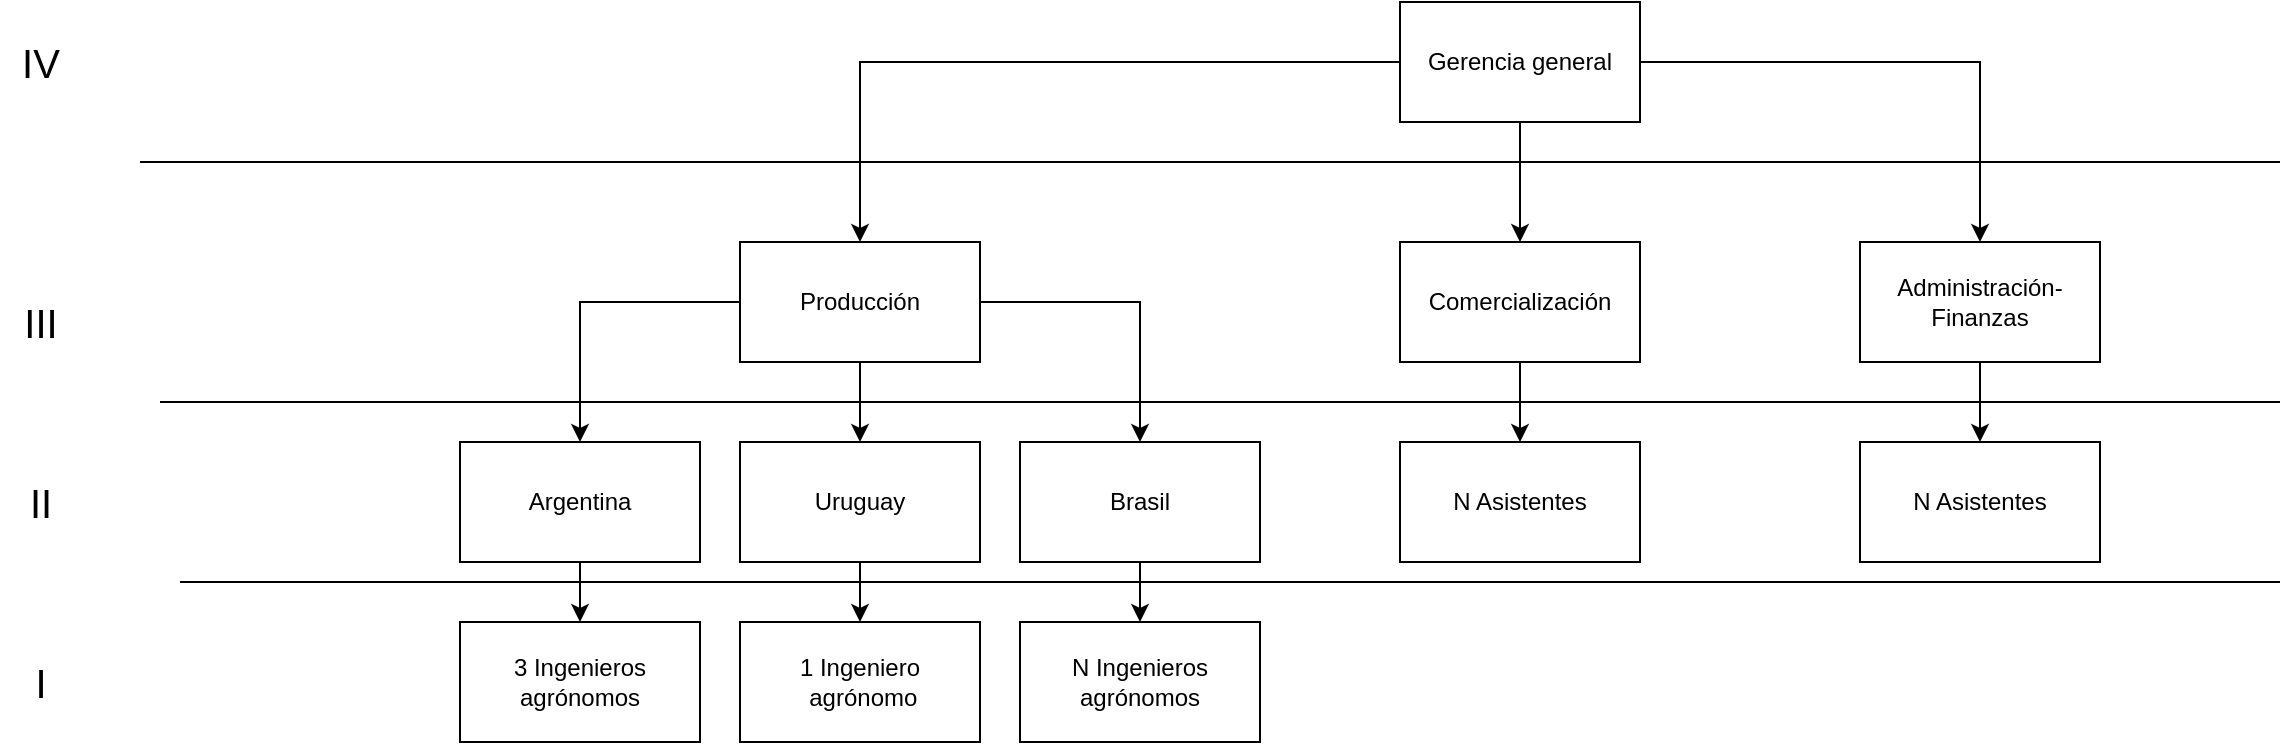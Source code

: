 <mxfile version="24.4.6" type="google" pages="2">
  <diagram name="1" id="FQ09DZRYIcDzGLGnqr8i">
    <mxGraphModel grid="1" page="1" gridSize="10" guides="1" tooltips="1" connect="1" arrows="1" fold="1" pageScale="1" pageWidth="827" pageHeight="1169" math="0" shadow="0">
      <root>
        <mxCell id="0" />
        <mxCell id="1" parent="0" />
        <mxCell id="Tz-0HIOmYIdFmNYr6--X-19" style="edgeStyle=orthogonalEdgeStyle;rounded=0;orthogonalLoop=1;jettySize=auto;html=1;exitX=0;exitY=0.5;exitDx=0;exitDy=0;entryX=0.5;entryY=0;entryDx=0;entryDy=0;" edge="1" parent="1" source="Tz-0HIOmYIdFmNYr6--X-1" target="Tz-0HIOmYIdFmNYr6--X-2">
          <mxGeometry relative="1" as="geometry" />
        </mxCell>
        <mxCell id="Tz-0HIOmYIdFmNYr6--X-20" style="edgeStyle=orthogonalEdgeStyle;rounded=0;orthogonalLoop=1;jettySize=auto;html=1;exitX=0.5;exitY=1;exitDx=0;exitDy=0;entryX=0.5;entryY=0;entryDx=0;entryDy=0;" edge="1" parent="1" source="Tz-0HIOmYIdFmNYr6--X-1" target="Tz-0HIOmYIdFmNYr6--X-3">
          <mxGeometry relative="1" as="geometry" />
        </mxCell>
        <mxCell id="Tz-0HIOmYIdFmNYr6--X-21" style="edgeStyle=orthogonalEdgeStyle;rounded=0;orthogonalLoop=1;jettySize=auto;html=1;exitX=1;exitY=0.5;exitDx=0;exitDy=0;entryX=0.5;entryY=0;entryDx=0;entryDy=0;" edge="1" parent="1" source="Tz-0HIOmYIdFmNYr6--X-1" target="Tz-0HIOmYIdFmNYr6--X-4">
          <mxGeometry relative="1" as="geometry" />
        </mxCell>
        <mxCell id="Tz-0HIOmYIdFmNYr6--X-1" value="Gerencia general" style="rounded=0;whiteSpace=wrap;html=1;" vertex="1" parent="1">
          <mxGeometry x="350" y="150" width="120" height="60" as="geometry" />
        </mxCell>
        <mxCell id="Tz-0HIOmYIdFmNYr6--X-23" style="edgeStyle=orthogonalEdgeStyle;rounded=0;orthogonalLoop=1;jettySize=auto;html=1;exitX=0;exitY=0.5;exitDx=0;exitDy=0;entryX=0.5;entryY=0;entryDx=0;entryDy=0;" edge="1" parent="1" source="Tz-0HIOmYIdFmNYr6--X-2" target="Tz-0HIOmYIdFmNYr6--X-7">
          <mxGeometry relative="1" as="geometry" />
        </mxCell>
        <mxCell id="Tz-0HIOmYIdFmNYr6--X-24" style="edgeStyle=orthogonalEdgeStyle;rounded=0;orthogonalLoop=1;jettySize=auto;html=1;exitX=0.5;exitY=1;exitDx=0;exitDy=0;entryX=0.5;entryY=0;entryDx=0;entryDy=0;" edge="1" parent="1" source="Tz-0HIOmYIdFmNYr6--X-2" target="Tz-0HIOmYIdFmNYr6--X-6">
          <mxGeometry relative="1" as="geometry" />
        </mxCell>
        <mxCell id="Tz-0HIOmYIdFmNYr6--X-25" style="edgeStyle=orthogonalEdgeStyle;rounded=0;orthogonalLoop=1;jettySize=auto;html=1;exitX=1;exitY=0.5;exitDx=0;exitDy=0;entryX=0.5;entryY=0;entryDx=0;entryDy=0;" edge="1" parent="1" source="Tz-0HIOmYIdFmNYr6--X-2" target="Tz-0HIOmYIdFmNYr6--X-9">
          <mxGeometry relative="1" as="geometry" />
        </mxCell>
        <mxCell id="Tz-0HIOmYIdFmNYr6--X-2" value="Producción" style="rounded=0;whiteSpace=wrap;html=1;" vertex="1" parent="1">
          <mxGeometry x="20" y="270" width="120" height="60" as="geometry" />
        </mxCell>
        <mxCell id="KYRoM4-PSn0PPBdfxwol-8" style="edgeStyle=orthogonalEdgeStyle;rounded=0;orthogonalLoop=1;jettySize=auto;html=1;exitX=0.5;exitY=1;exitDx=0;exitDy=0;entryX=0.5;entryY=0;entryDx=0;entryDy=0;" edge="1" parent="1" source="Tz-0HIOmYIdFmNYr6--X-3" target="KYRoM4-PSn0PPBdfxwol-7">
          <mxGeometry relative="1" as="geometry" />
        </mxCell>
        <mxCell id="Tz-0HIOmYIdFmNYr6--X-3" value="Comercialización" style="rounded=0;whiteSpace=wrap;html=1;" vertex="1" parent="1">
          <mxGeometry x="350" y="270" width="120" height="60" as="geometry" />
        </mxCell>
        <mxCell id="KYRoM4-PSn0PPBdfxwol-10" value="" style="edgeStyle=orthogonalEdgeStyle;rounded=0;orthogonalLoop=1;jettySize=auto;html=1;" edge="1" parent="1" source="Tz-0HIOmYIdFmNYr6--X-4" target="KYRoM4-PSn0PPBdfxwol-9">
          <mxGeometry relative="1" as="geometry" />
        </mxCell>
        <mxCell id="Tz-0HIOmYIdFmNYr6--X-4" value="Administración-Finanzas" style="rounded=0;whiteSpace=wrap;html=1;" vertex="1" parent="1">
          <mxGeometry x="580" y="270" width="120" height="60" as="geometry" />
        </mxCell>
        <mxCell id="KYRoM4-PSn0PPBdfxwol-5" style="edgeStyle=orthogonalEdgeStyle;rounded=0;orthogonalLoop=1;jettySize=auto;html=1;exitX=0.5;exitY=1;exitDx=0;exitDy=0;entryX=0.5;entryY=0;entryDx=0;entryDy=0;" edge="1" parent="1" source="Tz-0HIOmYIdFmNYr6--X-6" target="KYRoM4-PSn0PPBdfxwol-2">
          <mxGeometry relative="1" as="geometry" />
        </mxCell>
        <mxCell id="Tz-0HIOmYIdFmNYr6--X-6" value="Uruguay" style="rounded=0;whiteSpace=wrap;html=1;" vertex="1" parent="1">
          <mxGeometry x="20" y="370" width="120" height="60" as="geometry" />
        </mxCell>
        <mxCell id="KYRoM4-PSn0PPBdfxwol-4" style="edgeStyle=orthogonalEdgeStyle;rounded=0;orthogonalLoop=1;jettySize=auto;html=1;exitX=0.5;exitY=1;exitDx=0;exitDy=0;entryX=0.5;entryY=0;entryDx=0;entryDy=0;" edge="1" parent="1" source="Tz-0HIOmYIdFmNYr6--X-7" target="KYRoM4-PSn0PPBdfxwol-1">
          <mxGeometry relative="1" as="geometry" />
        </mxCell>
        <mxCell id="Tz-0HIOmYIdFmNYr6--X-7" value="Argentina" style="rounded=0;whiteSpace=wrap;html=1;" vertex="1" parent="1">
          <mxGeometry x="-120" y="370" width="120" height="60" as="geometry" />
        </mxCell>
        <mxCell id="KYRoM4-PSn0PPBdfxwol-6" style="edgeStyle=orthogonalEdgeStyle;rounded=0;orthogonalLoop=1;jettySize=auto;html=1;exitX=0.5;exitY=1;exitDx=0;exitDy=0;entryX=0.5;entryY=0;entryDx=0;entryDy=0;" edge="1" parent="1" source="Tz-0HIOmYIdFmNYr6--X-9" target="KYRoM4-PSn0PPBdfxwol-3">
          <mxGeometry relative="1" as="geometry" />
        </mxCell>
        <mxCell id="Tz-0HIOmYIdFmNYr6--X-9" value="Brasil" style="rounded=0;whiteSpace=wrap;html=1;" vertex="1" parent="1">
          <mxGeometry x="160" y="370" width="120" height="60" as="geometry" />
        </mxCell>
        <mxCell id="Tz-0HIOmYIdFmNYr6--X-32" value="" style="endArrow=none;html=1;rounded=0;" edge="1" parent="1">
          <mxGeometry width="50" height="50" relative="1" as="geometry">
            <mxPoint x="-280" y="230" as="sourcePoint" />
            <mxPoint x="790" y="230" as="targetPoint" />
          </mxGeometry>
        </mxCell>
        <mxCell id="Tz-0HIOmYIdFmNYr6--X-33" value="" style="endArrow=none;html=1;rounded=0;" edge="1" parent="1">
          <mxGeometry width="50" height="50" relative="1" as="geometry">
            <mxPoint x="-270" y="350" as="sourcePoint" />
            <mxPoint x="790" y="350" as="targetPoint" />
          </mxGeometry>
        </mxCell>
        <mxCell id="Tz-0HIOmYIdFmNYr6--X-34" value="" style="endArrow=none;html=1;rounded=0;" edge="1" parent="1">
          <mxGeometry width="50" height="50" relative="1" as="geometry">
            <mxPoint x="-260" y="440" as="sourcePoint" />
            <mxPoint x="790" y="440" as="targetPoint" />
          </mxGeometry>
        </mxCell>
        <mxCell id="Tz-0HIOmYIdFmNYr6--X-35" value="&lt;font style=&quot;font-size: 20px;&quot;&gt;IV&lt;/font&gt;" style="text;html=1;align=center;verticalAlign=middle;resizable=0;points=[];autosize=1;strokeColor=none;fillColor=none;" vertex="1" parent="1">
          <mxGeometry x="-350" y="160" width="40" height="40" as="geometry" />
        </mxCell>
        <mxCell id="Tz-0HIOmYIdFmNYr6--X-36" value="&lt;font style=&quot;font-size: 20px;&quot;&gt;III&lt;/font&gt;" style="text;html=1;align=center;verticalAlign=middle;resizable=0;points=[];autosize=1;strokeColor=none;fillColor=none;" vertex="1" parent="1">
          <mxGeometry x="-350" y="290" width="40" height="40" as="geometry" />
        </mxCell>
        <mxCell id="Tz-0HIOmYIdFmNYr6--X-37" value="&lt;span style=&quot;font-size: 20px;&quot;&gt;II&lt;/span&gt;" style="text;html=1;align=center;verticalAlign=middle;resizable=0;points=[];autosize=1;strokeColor=none;fillColor=none;" vertex="1" parent="1">
          <mxGeometry x="-345" y="380" width="30" height="40" as="geometry" />
        </mxCell>
        <mxCell id="Tz-0HIOmYIdFmNYr6--X-38" value="&lt;font style=&quot;font-size: 20px;&quot;&gt;I&lt;/font&gt;" style="text;html=1;align=center;verticalAlign=middle;resizable=0;points=[];autosize=1;strokeColor=none;fillColor=none;" vertex="1" parent="1">
          <mxGeometry x="-345" y="470" width="30" height="40" as="geometry" />
        </mxCell>
        <mxCell id="KYRoM4-PSn0PPBdfxwol-1" value="3 Ingenieros agrónomos" style="rounded=0;whiteSpace=wrap;html=1;" vertex="1" parent="1">
          <mxGeometry x="-120" y="460" width="120" height="60" as="geometry" />
        </mxCell>
        <mxCell id="KYRoM4-PSn0PPBdfxwol-2" value="1 Ingeniero&lt;div&gt;&amp;nbsp;agrónomo&lt;/div&gt;" style="rounded=0;whiteSpace=wrap;html=1;" vertex="1" parent="1">
          <mxGeometry x="20" y="460" width="120" height="60" as="geometry" />
        </mxCell>
        <mxCell id="KYRoM4-PSn0PPBdfxwol-3" value="N Ingenieros agrónomos" style="rounded=0;whiteSpace=wrap;html=1;" vertex="1" parent="1">
          <mxGeometry x="160" y="460" width="120" height="60" as="geometry" />
        </mxCell>
        <mxCell id="KYRoM4-PSn0PPBdfxwol-7" value="N Asistentes" style="rounded=0;whiteSpace=wrap;html=1;" vertex="1" parent="1">
          <mxGeometry x="350" y="370" width="120" height="60" as="geometry" />
        </mxCell>
        <mxCell id="KYRoM4-PSn0PPBdfxwol-9" value="N Asistentes" style="rounded=0;whiteSpace=wrap;html=1;" vertex="1" parent="1">
          <mxGeometry x="580" y="370" width="120" height="60" as="geometry" />
        </mxCell>
      </root>
    </mxGraphModel>
  </diagram>
  <diagram id="COwvf5TJjpxPgarO-MN8" name="2">
    <mxGraphModel grid="1" page="1" gridSize="10" guides="1" tooltips="1" connect="1" arrows="1" fold="1" pageScale="1" pageWidth="827" pageHeight="1169" math="0" shadow="0">
      <root>
        <mxCell id="0" />
        <mxCell id="1" parent="0" />
        <mxCell id="wIrLU4P4eJfVCOrdQ-WT-1" value="Gerencia&lt;div&gt;general&lt;/div&gt;" style="rounded=0;whiteSpace=wrap;html=1;" vertex="1" parent="1">
          <mxGeometry x="370" y="40" width="120" height="60" as="geometry" />
        </mxCell>
        <mxCell id="Ak5imzYSAIkzyVOLl6xR-1" value="Argentina" style="rounded=0;whiteSpace=wrap;html=1;" vertex="1" parent="1">
          <mxGeometry x="90" y="130" width="120" height="60" as="geometry" />
        </mxCell>
        <mxCell id="Ak5imzYSAIkzyVOLl6xR-2" value="Uruguay" style="rounded=0;whiteSpace=wrap;html=1;" vertex="1" parent="1">
          <mxGeometry x="280" y="130" width="120" height="60" as="geometry" />
        </mxCell>
        <mxCell id="Ak5imzYSAIkzyVOLl6xR-3" value="Brasil" style="rounded=0;whiteSpace=wrap;html=1;" vertex="1" parent="1">
          <mxGeometry x="470" y="130" width="120" height="60" as="geometry" />
        </mxCell>
        <mxCell id="Ak5imzYSAIkzyVOLl6xR-4" value="" style="rounded=0;whiteSpace=wrap;html=1;" vertex="1" parent="1">
          <mxGeometry x="650" y="130" width="120" height="60" as="geometry" />
        </mxCell>
      </root>
    </mxGraphModel>
  </diagram>
</mxfile>
